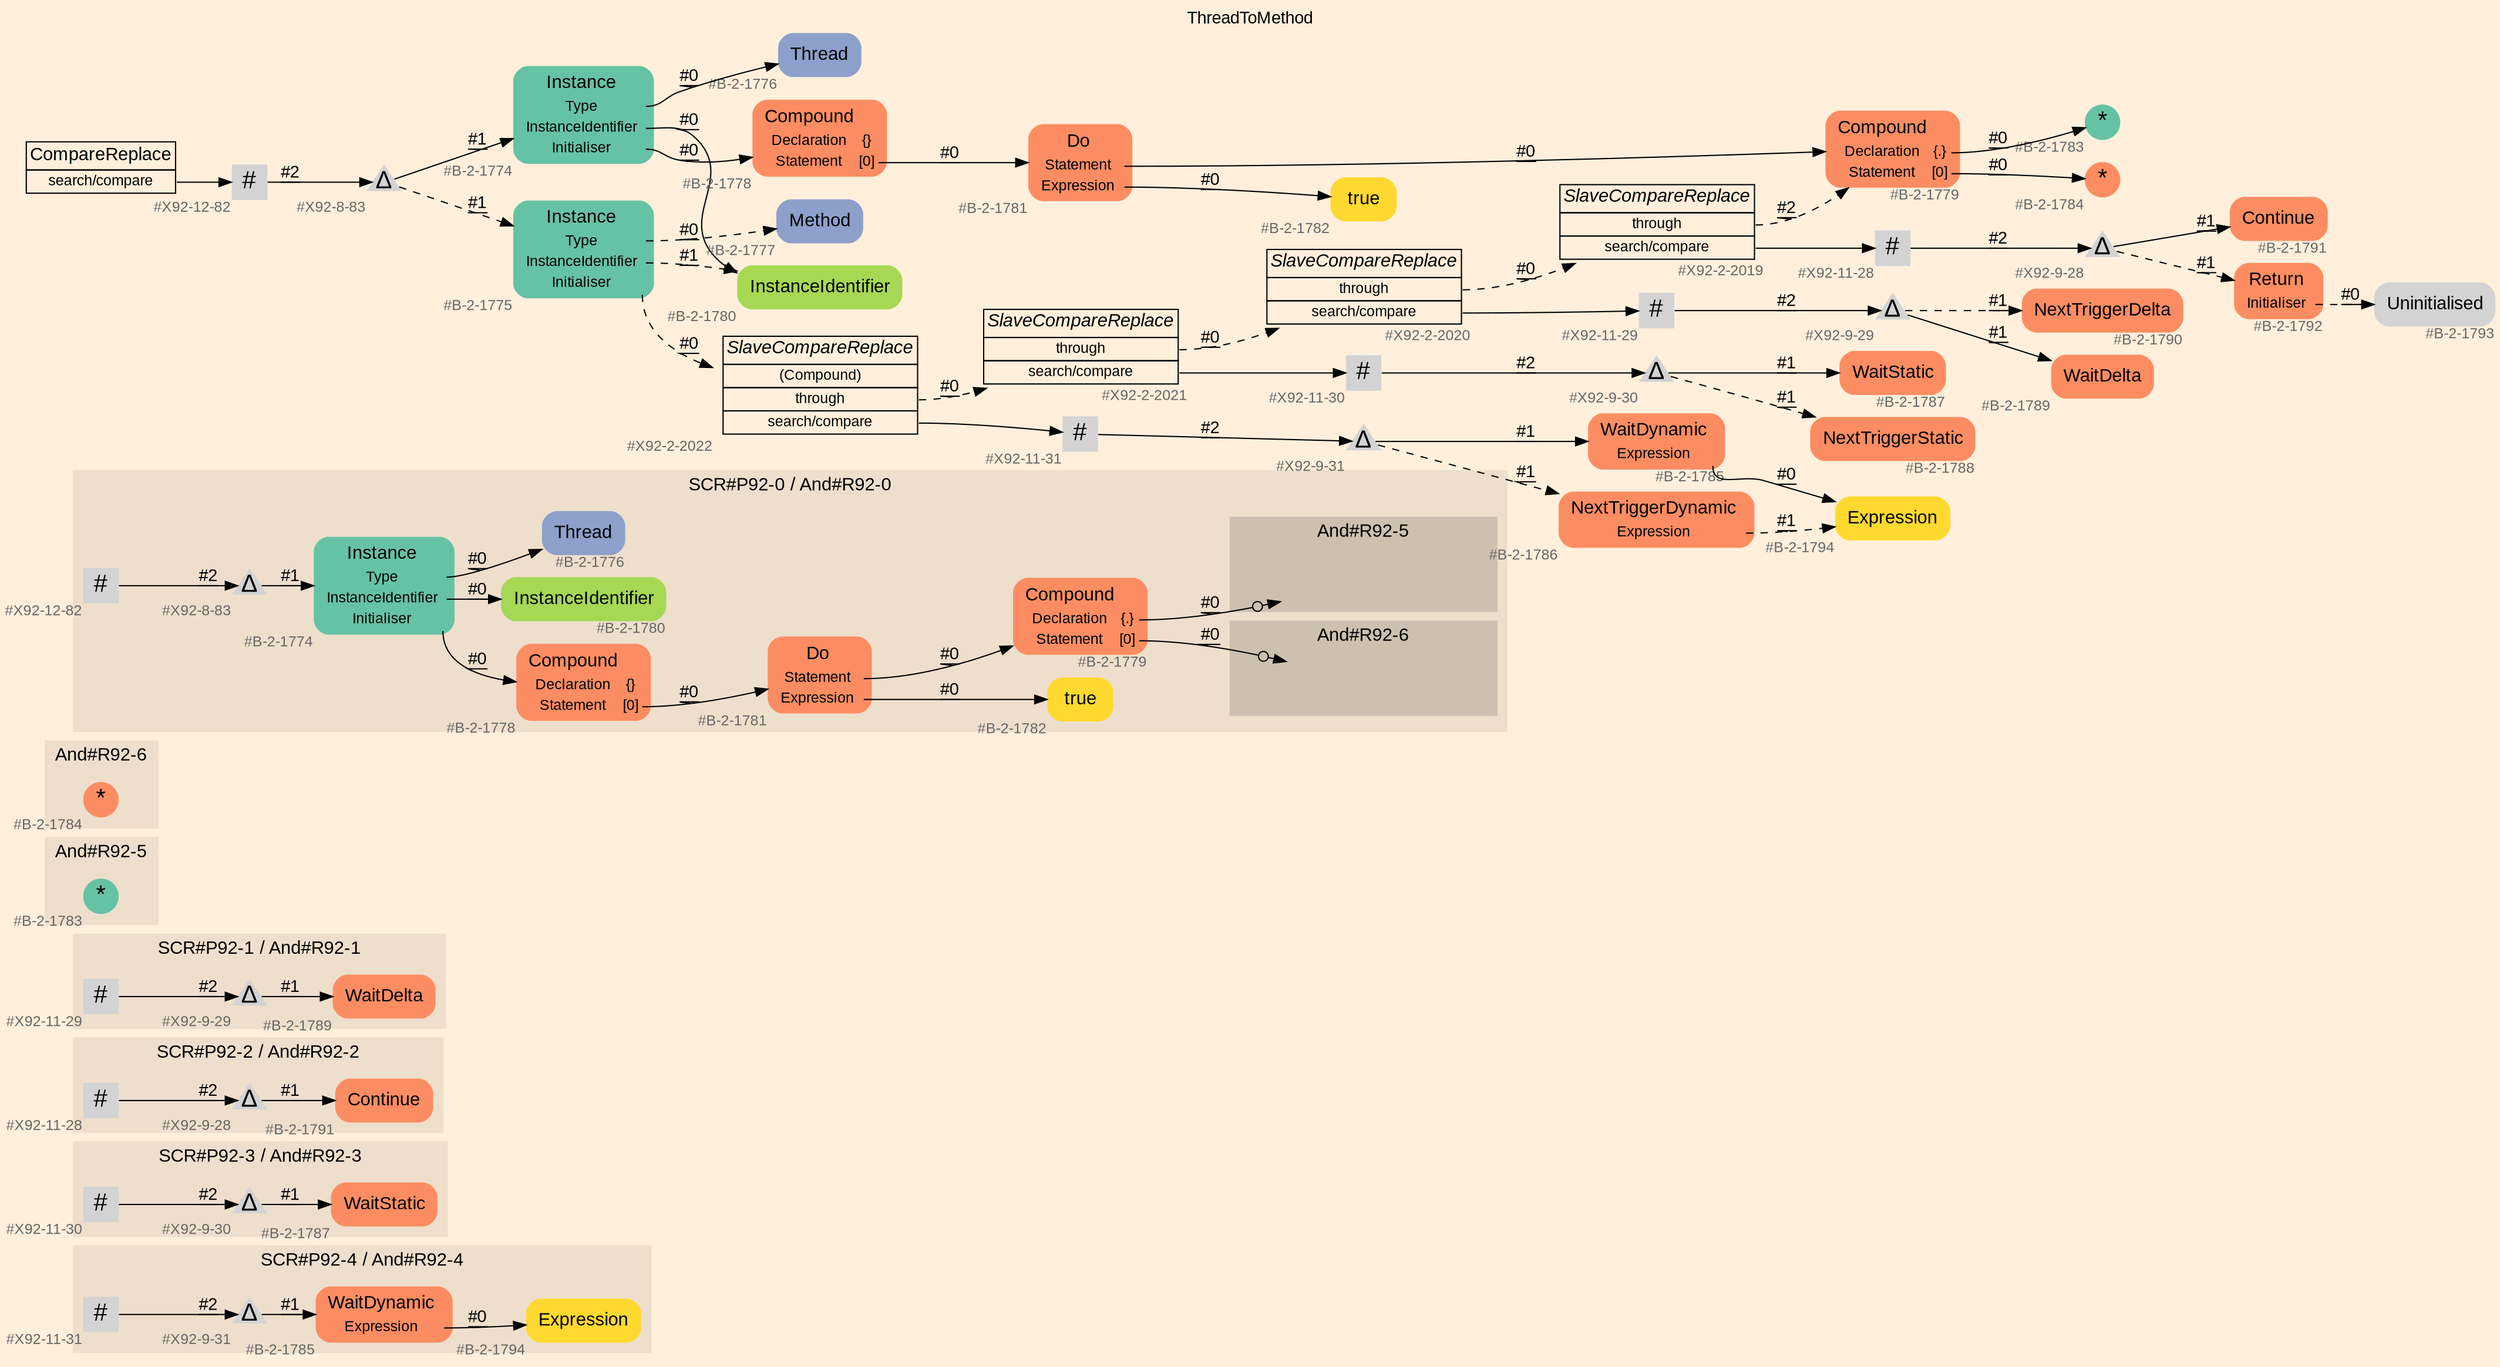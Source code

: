 digraph "ThreadToMethod" {
label = "ThreadToMethod"
labelloc = t
graph [
    rankdir = "LR"
    ranksep = 0.3
    bgcolor = antiquewhite1
    color = black
    fontcolor = black
    fontname = "Arial"
];
node [
    fontname = "Arial"
];
edge [
    fontname = "Arial"
];

// -------------------- figure And#R92-4 --------------------
// -------- region And#R92-4 ----------
subgraph "clusterAnd#R92-4" {
    label = "SCR#P92-4 / And#R92-4"
    style = "filled"
    color = antiquewhite2
    fontsize = "15"
    // -------- block And#R92-4/#X92-9-31 ----------
    "And#R92-4/#X92-9-31" [
        xlabel = "#X92-9-31"
        fontsize = "12"
        fontcolor = grey40
        shape = "triangle"
        label = <<FONT COLOR="black" POINT-SIZE="20">Δ</FONT>>
        style = "filled"
        penwidth = 0.0
        fixedsize = true
        width = 0.4
        height = 0.4
    ];
    
    // -------- block And#R92-4/#B-2-1785 ----------
    "And#R92-4/#B-2-1785" [
        fillcolor = "/set28/2"
        xlabel = "#B-2-1785"
        fontsize = "12"
        fontcolor = grey40
        shape = "plaintext"
        label = <<TABLE BORDER="0" CELLBORDER="0" CELLSPACING="0">
         <TR><TD><FONT COLOR="black" POINT-SIZE="15">WaitDynamic</FONT></TD></TR>
         <TR><TD><FONT COLOR="black" POINT-SIZE="12">Expression</FONT></TD><TD PORT="port0"></TD></TR>
        </TABLE>>
        style = "rounded,filled"
    ];
    
    // -------- block And#R92-4/#X92-11-31 ----------
    "And#R92-4/#X92-11-31" [
        xlabel = "#X92-11-31"
        fontsize = "12"
        fontcolor = grey40
        shape = "square"
        label = <<FONT COLOR="black" POINT-SIZE="20">#</FONT>>
        style = "filled"
        penwidth = 0.0
        fixedsize = true
        width = 0.4
        height = 0.4
    ];
    
    // -------- block And#R92-4/#B-2-1794 ----------
    "And#R92-4/#B-2-1794" [
        fillcolor = "/set28/6"
        xlabel = "#B-2-1794"
        fontsize = "12"
        fontcolor = grey40
        shape = "plaintext"
        label = <<TABLE BORDER="0" CELLBORDER="0" CELLSPACING="0">
         <TR><TD><FONT COLOR="black" POINT-SIZE="15">Expression</FONT></TD></TR>
        </TABLE>>
        style = "rounded,filled"
    ];
    
}

"And#R92-4/#X92-9-31" -> "And#R92-4/#B-2-1785" [
    label = "#1"
    decorate = true
    color = black
    fontcolor = black
];

"And#R92-4/#B-2-1785":port0 -> "And#R92-4/#B-2-1794" [
    label = "#0"
    decorate = true
    color = black
    fontcolor = black
];

"And#R92-4/#X92-11-31" -> "And#R92-4/#X92-9-31" [
    label = "#2"
    decorate = true
    color = black
    fontcolor = black
];


// -------------------- figure And#R92-3 --------------------
// -------- region And#R92-3 ----------
subgraph "clusterAnd#R92-3" {
    label = "SCR#P92-3 / And#R92-3"
    style = "filled"
    color = antiquewhite2
    fontsize = "15"
    // -------- block And#R92-3/#X92-11-30 ----------
    "And#R92-3/#X92-11-30" [
        xlabel = "#X92-11-30"
        fontsize = "12"
        fontcolor = grey40
        shape = "square"
        label = <<FONT COLOR="black" POINT-SIZE="20">#</FONT>>
        style = "filled"
        penwidth = 0.0
        fixedsize = true
        width = 0.4
        height = 0.4
    ];
    
    // -------- block And#R92-3/#X92-9-30 ----------
    "And#R92-3/#X92-9-30" [
        xlabel = "#X92-9-30"
        fontsize = "12"
        fontcolor = grey40
        shape = "triangle"
        label = <<FONT COLOR="black" POINT-SIZE="20">Δ</FONT>>
        style = "filled"
        penwidth = 0.0
        fixedsize = true
        width = 0.4
        height = 0.4
    ];
    
    // -------- block And#R92-3/#B-2-1787 ----------
    "And#R92-3/#B-2-1787" [
        fillcolor = "/set28/2"
        xlabel = "#B-2-1787"
        fontsize = "12"
        fontcolor = grey40
        shape = "plaintext"
        label = <<TABLE BORDER="0" CELLBORDER="0" CELLSPACING="0">
         <TR><TD><FONT COLOR="black" POINT-SIZE="15">WaitStatic</FONT></TD></TR>
        </TABLE>>
        style = "rounded,filled"
    ];
    
}

"And#R92-3/#X92-11-30" -> "And#R92-3/#X92-9-30" [
    label = "#2"
    decorate = true
    color = black
    fontcolor = black
];

"And#R92-3/#X92-9-30" -> "And#R92-3/#B-2-1787" [
    label = "#1"
    decorate = true
    color = black
    fontcolor = black
];


// -------------------- figure And#R92-2 --------------------
// -------- region And#R92-2 ----------
subgraph "clusterAnd#R92-2" {
    label = "SCR#P92-2 / And#R92-2"
    style = "filled"
    color = antiquewhite2
    fontsize = "15"
    // -------- block And#R92-2/#X92-11-28 ----------
    "And#R92-2/#X92-11-28" [
        xlabel = "#X92-11-28"
        fontsize = "12"
        fontcolor = grey40
        shape = "square"
        label = <<FONT COLOR="black" POINT-SIZE="20">#</FONT>>
        style = "filled"
        penwidth = 0.0
        fixedsize = true
        width = 0.4
        height = 0.4
    ];
    
    // -------- block And#R92-2/#X92-9-28 ----------
    "And#R92-2/#X92-9-28" [
        xlabel = "#X92-9-28"
        fontsize = "12"
        fontcolor = grey40
        shape = "triangle"
        label = <<FONT COLOR="black" POINT-SIZE="20">Δ</FONT>>
        style = "filled"
        penwidth = 0.0
        fixedsize = true
        width = 0.4
        height = 0.4
    ];
    
    // -------- block And#R92-2/#B-2-1791 ----------
    "And#R92-2/#B-2-1791" [
        fillcolor = "/set28/2"
        xlabel = "#B-2-1791"
        fontsize = "12"
        fontcolor = grey40
        shape = "plaintext"
        label = <<TABLE BORDER="0" CELLBORDER="0" CELLSPACING="0">
         <TR><TD><FONT COLOR="black" POINT-SIZE="15">Continue</FONT></TD></TR>
        </TABLE>>
        style = "rounded,filled"
    ];
    
}

"And#R92-2/#X92-11-28" -> "And#R92-2/#X92-9-28" [
    label = "#2"
    decorate = true
    color = black
    fontcolor = black
];

"And#R92-2/#X92-9-28" -> "And#R92-2/#B-2-1791" [
    label = "#1"
    decorate = true
    color = black
    fontcolor = black
];


// -------------------- figure And#R92-1 --------------------
// -------- region And#R92-1 ----------
subgraph "clusterAnd#R92-1" {
    label = "SCR#P92-1 / And#R92-1"
    style = "filled"
    color = antiquewhite2
    fontsize = "15"
    // -------- block And#R92-1/#X92-11-29 ----------
    "And#R92-1/#X92-11-29" [
        xlabel = "#X92-11-29"
        fontsize = "12"
        fontcolor = grey40
        shape = "square"
        label = <<FONT COLOR="black" POINT-SIZE="20">#</FONT>>
        style = "filled"
        penwidth = 0.0
        fixedsize = true
        width = 0.4
        height = 0.4
    ];
    
    // -------- block And#R92-1/#B-2-1789 ----------
    "And#R92-1/#B-2-1789" [
        fillcolor = "/set28/2"
        xlabel = "#B-2-1789"
        fontsize = "12"
        fontcolor = grey40
        shape = "plaintext"
        label = <<TABLE BORDER="0" CELLBORDER="0" CELLSPACING="0">
         <TR><TD><FONT COLOR="black" POINT-SIZE="15">WaitDelta</FONT></TD></TR>
        </TABLE>>
        style = "rounded,filled"
    ];
    
    // -------- block And#R92-1/#X92-9-29 ----------
    "And#R92-1/#X92-9-29" [
        xlabel = "#X92-9-29"
        fontsize = "12"
        fontcolor = grey40
        shape = "triangle"
        label = <<FONT COLOR="black" POINT-SIZE="20">Δ</FONT>>
        style = "filled"
        penwidth = 0.0
        fixedsize = true
        width = 0.4
        height = 0.4
    ];
    
}

"And#R92-1/#X92-11-29" -> "And#R92-1/#X92-9-29" [
    label = "#2"
    decorate = true
    color = black
    fontcolor = black
];

"And#R92-1/#X92-9-29" -> "And#R92-1/#B-2-1789" [
    label = "#1"
    decorate = true
    color = black
    fontcolor = black
];


// -------------------- figure And#R92-5 --------------------
// -------- region And#R92-5 ----------
subgraph "clusterAnd#R92-5" {
    label = "And#R92-5"
    style = "filled"
    color = antiquewhite2
    fontsize = "15"
    // -------- block And#R92-5/#B-2-1783 ----------
    "And#R92-5/#B-2-1783" [
        fillcolor = "/set28/1"
        xlabel = "#B-2-1783"
        fontsize = "12"
        fontcolor = grey40
        shape = "circle"
        label = <<FONT COLOR="black" POINT-SIZE="20">*</FONT>>
        style = "filled"
        penwidth = 0.0
        fixedsize = true
        width = 0.4
        height = 0.4
    ];
    
}


// -------------------- figure And#R92-6 --------------------
// -------- region And#R92-6 ----------
subgraph "clusterAnd#R92-6" {
    label = "And#R92-6"
    style = "filled"
    color = antiquewhite2
    fontsize = "15"
    // -------- block And#R92-6/#B-2-1784 ----------
    "And#R92-6/#B-2-1784" [
        fillcolor = "/set28/2"
        xlabel = "#B-2-1784"
        fontsize = "12"
        fontcolor = grey40
        shape = "circle"
        label = <<FONT COLOR="black" POINT-SIZE="20">*</FONT>>
        style = "filled"
        penwidth = 0.0
        fixedsize = true
        width = 0.4
        height = 0.4
    ];
    
}


// -------------------- figure And#R92-0 --------------------
// -------- region And#R92-0 ----------
subgraph "clusterAnd#R92-0" {
    label = "SCR#P92-0 / And#R92-0"
    style = "filled"
    color = antiquewhite2
    fontsize = "15"
    // -------- block And#R92-0/#B-2-1782 ----------
    "And#R92-0/#B-2-1782" [
        fillcolor = "/set28/6"
        xlabel = "#B-2-1782"
        fontsize = "12"
        fontcolor = grey40
        shape = "plaintext"
        label = <<TABLE BORDER="0" CELLBORDER="0" CELLSPACING="0">
         <TR><TD><FONT COLOR="black" POINT-SIZE="15">true</FONT></TD></TR>
        </TABLE>>
        style = "rounded,filled"
    ];
    
    // -------- block And#R92-0/#X92-8-83 ----------
    "And#R92-0/#X92-8-83" [
        xlabel = "#X92-8-83"
        fontsize = "12"
        fontcolor = grey40
        shape = "triangle"
        label = <<FONT COLOR="black" POINT-SIZE="20">Δ</FONT>>
        style = "filled"
        penwidth = 0.0
        fixedsize = true
        width = 0.4
        height = 0.4
    ];
    
    // -------- block And#R92-0/#X92-12-82 ----------
    "And#R92-0/#X92-12-82" [
        xlabel = "#X92-12-82"
        fontsize = "12"
        fontcolor = grey40
        shape = "square"
        label = <<FONT COLOR="black" POINT-SIZE="20">#</FONT>>
        style = "filled"
        penwidth = 0.0
        fixedsize = true
        width = 0.4
        height = 0.4
    ];
    
    // -------- block And#R92-0/#B-2-1779 ----------
    "And#R92-0/#B-2-1779" [
        fillcolor = "/set28/2"
        xlabel = "#B-2-1779"
        fontsize = "12"
        fontcolor = grey40
        shape = "plaintext"
        label = <<TABLE BORDER="0" CELLBORDER="0" CELLSPACING="0">
         <TR><TD><FONT COLOR="black" POINT-SIZE="15">Compound</FONT></TD></TR>
         <TR><TD><FONT COLOR="black" POINT-SIZE="12">Declaration</FONT></TD><TD PORT="port0"><FONT COLOR="black" POINT-SIZE="12">{.}</FONT></TD></TR>
         <TR><TD><FONT COLOR="black" POINT-SIZE="12">Statement</FONT></TD><TD PORT="port1"><FONT COLOR="black" POINT-SIZE="12">[0]</FONT></TD></TR>
        </TABLE>>
        style = "rounded,filled"
    ];
    
    // -------- block And#R92-0/#B-2-1781 ----------
    "And#R92-0/#B-2-1781" [
        fillcolor = "/set28/2"
        xlabel = "#B-2-1781"
        fontsize = "12"
        fontcolor = grey40
        shape = "plaintext"
        label = <<TABLE BORDER="0" CELLBORDER="0" CELLSPACING="0">
         <TR><TD><FONT COLOR="black" POINT-SIZE="15">Do</FONT></TD></TR>
         <TR><TD><FONT COLOR="black" POINT-SIZE="12">Statement</FONT></TD><TD PORT="port0"></TD></TR>
         <TR><TD><FONT COLOR="black" POINT-SIZE="12">Expression</FONT></TD><TD PORT="port1"></TD></TR>
        </TABLE>>
        style = "rounded,filled"
    ];
    
    // -------- block And#R92-0/#B-2-1776 ----------
    "And#R92-0/#B-2-1776" [
        fillcolor = "/set28/3"
        xlabel = "#B-2-1776"
        fontsize = "12"
        fontcolor = grey40
        shape = "plaintext"
        label = <<TABLE BORDER="0" CELLBORDER="0" CELLSPACING="0">
         <TR><TD><FONT COLOR="black" POINT-SIZE="15">Thread</FONT></TD></TR>
        </TABLE>>
        style = "rounded,filled"
    ];
    
    // -------- block And#R92-0/#B-2-1778 ----------
    "And#R92-0/#B-2-1778" [
        fillcolor = "/set28/2"
        xlabel = "#B-2-1778"
        fontsize = "12"
        fontcolor = grey40
        shape = "plaintext"
        label = <<TABLE BORDER="0" CELLBORDER="0" CELLSPACING="0">
         <TR><TD><FONT COLOR="black" POINT-SIZE="15">Compound</FONT></TD></TR>
         <TR><TD><FONT COLOR="black" POINT-SIZE="12">Declaration</FONT></TD><TD PORT="port0"><FONT COLOR="black" POINT-SIZE="12">{}</FONT></TD></TR>
         <TR><TD><FONT COLOR="black" POINT-SIZE="12">Statement</FONT></TD><TD PORT="port1"><FONT COLOR="black" POINT-SIZE="12">[0]</FONT></TD></TR>
        </TABLE>>
        style = "rounded,filled"
    ];
    
    // -------- block And#R92-0/#B-2-1780 ----------
    "And#R92-0/#B-2-1780" [
        fillcolor = "/set28/5"
        xlabel = "#B-2-1780"
        fontsize = "12"
        fontcolor = grey40
        shape = "plaintext"
        label = <<TABLE BORDER="0" CELLBORDER="0" CELLSPACING="0">
         <TR><TD><FONT COLOR="black" POINT-SIZE="15">InstanceIdentifier</FONT></TD></TR>
        </TABLE>>
        style = "rounded,filled"
    ];
    
    // -------- block And#R92-0/#B-2-1774 ----------
    "And#R92-0/#B-2-1774" [
        fillcolor = "/set28/1"
        xlabel = "#B-2-1774"
        fontsize = "12"
        fontcolor = grey40
        shape = "plaintext"
        label = <<TABLE BORDER="0" CELLBORDER="0" CELLSPACING="0">
         <TR><TD><FONT COLOR="black" POINT-SIZE="15">Instance</FONT></TD></TR>
         <TR><TD><FONT COLOR="black" POINT-SIZE="12">Type</FONT></TD><TD PORT="port0"></TD></TR>
         <TR><TD><FONT COLOR="black" POINT-SIZE="12">InstanceIdentifier</FONT></TD><TD PORT="port1"></TD></TR>
         <TR><TD><FONT COLOR="black" POINT-SIZE="12">Initialiser</FONT></TD><TD PORT="port2"></TD></TR>
        </TABLE>>
        style = "rounded,filled"
    ];
    
    // -------- region And#R92-0/And#R92-5 ----------
    subgraph "clusterAnd#R92-0/And#R92-5" {
        label = "And#R92-5"
        style = "filled"
        color = antiquewhite3
        fontsize = "15"
        // -------- block And#R92-0/And#R92-5/#B-2-1783 ----------
        "And#R92-0/And#R92-5/#B-2-1783" [
            fillcolor = "/set28/1"
            xlabel = "#B-2-1783"
            fontsize = "12"
            fontcolor = grey40
            shape = "none"
            style = "invisible"
        ];
        
    }
    
    // -------- region And#R92-0/And#R92-6 ----------
    subgraph "clusterAnd#R92-0/And#R92-6" {
        label = "And#R92-6"
        style = "filled"
        color = antiquewhite3
        fontsize = "15"
        // -------- block And#R92-0/And#R92-6/#B-2-1784 ----------
        "And#R92-0/And#R92-6/#B-2-1784" [
            fillcolor = "/set28/2"
            xlabel = "#B-2-1784"
            fontsize = "12"
            fontcolor = grey40
            shape = "none"
            style = "invisible"
        ];
        
    }
    
}

"And#R92-0/#X92-8-83" -> "And#R92-0/#B-2-1774" [
    label = "#1"
    decorate = true
    color = black
    fontcolor = black
];

"And#R92-0/#X92-12-82" -> "And#R92-0/#X92-8-83" [
    label = "#2"
    decorate = true
    color = black
    fontcolor = black
];

"And#R92-0/#B-2-1779":port0 -> "And#R92-0/And#R92-5/#B-2-1783" [
    arrowhead="normalnoneodot"
    label = "#0"
    decorate = true
    color = black
    fontcolor = black
];

"And#R92-0/#B-2-1779":port1 -> "And#R92-0/And#R92-6/#B-2-1784" [
    arrowhead="normalnoneodot"
    label = "#0"
    decorate = true
    color = black
    fontcolor = black
];

"And#R92-0/#B-2-1781":port0 -> "And#R92-0/#B-2-1779" [
    label = "#0"
    decorate = true
    color = black
    fontcolor = black
];

"And#R92-0/#B-2-1781":port1 -> "And#R92-0/#B-2-1782" [
    label = "#0"
    decorate = true
    color = black
    fontcolor = black
];

"And#R92-0/#B-2-1778":port1 -> "And#R92-0/#B-2-1781" [
    label = "#0"
    decorate = true
    color = black
    fontcolor = black
];

"And#R92-0/#B-2-1774":port0 -> "And#R92-0/#B-2-1776" [
    label = "#0"
    decorate = true
    color = black
    fontcolor = black
];

"And#R92-0/#B-2-1774":port1 -> "And#R92-0/#B-2-1780" [
    label = "#0"
    decorate = true
    color = black
    fontcolor = black
];

"And#R92-0/#B-2-1774":port2 -> "And#R92-0/#B-2-1778" [
    label = "#0"
    decorate = true
    color = black
    fontcolor = black
];


// -------------------- transformation figure --------------------
// -------- block CR#X92-10-92 ----------
"CR#X92-10-92" [
    fillcolor = antiquewhite1
    fontsize = "12"
    fontcolor = grey40
    shape = "plaintext"
    label = <<TABLE BORDER="0" CELLBORDER="1" CELLSPACING="0">
     <TR><TD><FONT COLOR="black" POINT-SIZE="15">CompareReplace</FONT></TD></TR>
     <TR><TD PORT="port0"><FONT COLOR="black" POINT-SIZE="12">search/compare</FONT></TD></TR>
    </TABLE>>
    style = "filled"
    color = black
];

// -------- block #X92-12-82 ----------
"#X92-12-82" [
    xlabel = "#X92-12-82"
    fontsize = "12"
    fontcolor = grey40
    shape = "square"
    label = <<FONT COLOR="black" POINT-SIZE="20">#</FONT>>
    style = "filled"
    penwidth = 0.0
    fixedsize = true
    width = 0.4
    height = 0.4
];

// -------- block #X92-8-83 ----------
"#X92-8-83" [
    xlabel = "#X92-8-83"
    fontsize = "12"
    fontcolor = grey40
    shape = "triangle"
    label = <<FONT COLOR="black" POINT-SIZE="20">Δ</FONT>>
    style = "filled"
    penwidth = 0.0
    fixedsize = true
    width = 0.4
    height = 0.4
];

// -------- block #B-2-1774 ----------
"#B-2-1774" [
    fillcolor = "/set28/1"
    xlabel = "#B-2-1774"
    fontsize = "12"
    fontcolor = grey40
    shape = "plaintext"
    label = <<TABLE BORDER="0" CELLBORDER="0" CELLSPACING="0">
     <TR><TD><FONT COLOR="black" POINT-SIZE="15">Instance</FONT></TD></TR>
     <TR><TD><FONT COLOR="black" POINT-SIZE="12">Type</FONT></TD><TD PORT="port0"></TD></TR>
     <TR><TD><FONT COLOR="black" POINT-SIZE="12">InstanceIdentifier</FONT></TD><TD PORT="port1"></TD></TR>
     <TR><TD><FONT COLOR="black" POINT-SIZE="12">Initialiser</FONT></TD><TD PORT="port2"></TD></TR>
    </TABLE>>
    style = "rounded,filled"
];

// -------- block #B-2-1776 ----------
"#B-2-1776" [
    fillcolor = "/set28/3"
    xlabel = "#B-2-1776"
    fontsize = "12"
    fontcolor = grey40
    shape = "plaintext"
    label = <<TABLE BORDER="0" CELLBORDER="0" CELLSPACING="0">
     <TR><TD><FONT COLOR="black" POINT-SIZE="15">Thread</FONT></TD></TR>
    </TABLE>>
    style = "rounded,filled"
];

// -------- block #B-2-1780 ----------
"#B-2-1780" [
    fillcolor = "/set28/5"
    xlabel = "#B-2-1780"
    fontsize = "12"
    fontcolor = grey40
    shape = "plaintext"
    label = <<TABLE BORDER="0" CELLBORDER="0" CELLSPACING="0">
     <TR><TD><FONT COLOR="black" POINT-SIZE="15">InstanceIdentifier</FONT></TD></TR>
    </TABLE>>
    style = "rounded,filled"
];

// -------- block #B-2-1778 ----------
"#B-2-1778" [
    fillcolor = "/set28/2"
    xlabel = "#B-2-1778"
    fontsize = "12"
    fontcolor = grey40
    shape = "plaintext"
    label = <<TABLE BORDER="0" CELLBORDER="0" CELLSPACING="0">
     <TR><TD><FONT COLOR="black" POINT-SIZE="15">Compound</FONT></TD></TR>
     <TR><TD><FONT COLOR="black" POINT-SIZE="12">Declaration</FONT></TD><TD PORT="port0"><FONT COLOR="black" POINT-SIZE="12">{}</FONT></TD></TR>
     <TR><TD><FONT COLOR="black" POINT-SIZE="12">Statement</FONT></TD><TD PORT="port1"><FONT COLOR="black" POINT-SIZE="12">[0]</FONT></TD></TR>
    </TABLE>>
    style = "rounded,filled"
];

// -------- block #B-2-1781 ----------
"#B-2-1781" [
    fillcolor = "/set28/2"
    xlabel = "#B-2-1781"
    fontsize = "12"
    fontcolor = grey40
    shape = "plaintext"
    label = <<TABLE BORDER="0" CELLBORDER="0" CELLSPACING="0">
     <TR><TD><FONT COLOR="black" POINT-SIZE="15">Do</FONT></TD></TR>
     <TR><TD><FONT COLOR="black" POINT-SIZE="12">Statement</FONT></TD><TD PORT="port0"></TD></TR>
     <TR><TD><FONT COLOR="black" POINT-SIZE="12">Expression</FONT></TD><TD PORT="port1"></TD></TR>
    </TABLE>>
    style = "rounded,filled"
];

// -------- block #B-2-1779 ----------
"#B-2-1779" [
    fillcolor = "/set28/2"
    xlabel = "#B-2-1779"
    fontsize = "12"
    fontcolor = grey40
    shape = "plaintext"
    label = <<TABLE BORDER="0" CELLBORDER="0" CELLSPACING="0">
     <TR><TD><FONT COLOR="black" POINT-SIZE="15">Compound</FONT></TD></TR>
     <TR><TD><FONT COLOR="black" POINT-SIZE="12">Declaration</FONT></TD><TD PORT="port0"><FONT COLOR="black" POINT-SIZE="12">{.}</FONT></TD></TR>
     <TR><TD><FONT COLOR="black" POINT-SIZE="12">Statement</FONT></TD><TD PORT="port1"><FONT COLOR="black" POINT-SIZE="12">[0]</FONT></TD></TR>
    </TABLE>>
    style = "rounded,filled"
];

// -------- block #B-2-1783 ----------
"#B-2-1783" [
    fillcolor = "/set28/1"
    xlabel = "#B-2-1783"
    fontsize = "12"
    fontcolor = grey40
    shape = "circle"
    label = <<FONT COLOR="black" POINT-SIZE="20">*</FONT>>
    style = "filled"
    penwidth = 0.0
    fixedsize = true
    width = 0.4
    height = 0.4
];

// -------- block #B-2-1784 ----------
"#B-2-1784" [
    fillcolor = "/set28/2"
    xlabel = "#B-2-1784"
    fontsize = "12"
    fontcolor = grey40
    shape = "circle"
    label = <<FONT COLOR="black" POINT-SIZE="20">*</FONT>>
    style = "filled"
    penwidth = 0.0
    fixedsize = true
    width = 0.4
    height = 0.4
];

// -------- block #B-2-1782 ----------
"#B-2-1782" [
    fillcolor = "/set28/6"
    xlabel = "#B-2-1782"
    fontsize = "12"
    fontcolor = grey40
    shape = "plaintext"
    label = <<TABLE BORDER="0" CELLBORDER="0" CELLSPACING="0">
     <TR><TD><FONT COLOR="black" POINT-SIZE="15">true</FONT></TD></TR>
    </TABLE>>
    style = "rounded,filled"
];

// -------- block #B-2-1775 ----------
"#B-2-1775" [
    fillcolor = "/set28/1"
    xlabel = "#B-2-1775"
    fontsize = "12"
    fontcolor = grey40
    shape = "plaintext"
    label = <<TABLE BORDER="0" CELLBORDER="0" CELLSPACING="0">
     <TR><TD><FONT COLOR="black" POINT-SIZE="15">Instance</FONT></TD></TR>
     <TR><TD><FONT COLOR="black" POINT-SIZE="12">Type</FONT></TD><TD PORT="port0"></TD></TR>
     <TR><TD><FONT COLOR="black" POINT-SIZE="12">InstanceIdentifier</FONT></TD><TD PORT="port1"></TD></TR>
     <TR><TD><FONT COLOR="black" POINT-SIZE="12">Initialiser</FONT></TD><TD PORT="port2"></TD></TR>
    </TABLE>>
    style = "rounded,filled"
];

// -------- block #B-2-1777 ----------
"#B-2-1777" [
    fillcolor = "/set28/3"
    xlabel = "#B-2-1777"
    fontsize = "12"
    fontcolor = grey40
    shape = "plaintext"
    label = <<TABLE BORDER="0" CELLBORDER="0" CELLSPACING="0">
     <TR><TD><FONT COLOR="black" POINT-SIZE="15">Method</FONT></TD></TR>
    </TABLE>>
    style = "rounded,filled"
];

// -------- block #X92-2-2022 ----------
"#X92-2-2022" [
    fillcolor = antiquewhite1
    xlabel = "#X92-2-2022"
    fontsize = "12"
    fontcolor = grey40
    shape = "plaintext"
    label = <<TABLE BORDER="0" CELLBORDER="1" CELLSPACING="0">
     <TR><TD><FONT COLOR="black" POINT-SIZE="15"><I>SlaveCompareReplace</I></FONT></TD></TR>
     <TR><TD PORT="port0"><FONT COLOR="black" POINT-SIZE="12">(Compound)</FONT></TD></TR>
     <TR><TD PORT="port1"><FONT COLOR="black" POINT-SIZE="12">through</FONT></TD></TR>
     <TR><TD PORT="port2"><FONT COLOR="black" POINT-SIZE="12">search/compare</FONT></TD></TR>
    </TABLE>>
    style = "filled"
    color = black
];

// -------- block #X92-2-2021 ----------
"#X92-2-2021" [
    fillcolor = antiquewhite1
    xlabel = "#X92-2-2021"
    fontsize = "12"
    fontcolor = grey40
    shape = "plaintext"
    label = <<TABLE BORDER="0" CELLBORDER="1" CELLSPACING="0">
     <TR><TD><FONT COLOR="black" POINT-SIZE="15"><I>SlaveCompareReplace</I></FONT></TD></TR>
     <TR><TD PORT="port0"><FONT COLOR="black" POINT-SIZE="12">through</FONT></TD></TR>
     <TR><TD PORT="port1"><FONT COLOR="black" POINT-SIZE="12">search/compare</FONT></TD></TR>
    </TABLE>>
    style = "filled"
    color = black
];

// -------- block #X92-2-2020 ----------
"#X92-2-2020" [
    fillcolor = antiquewhite1
    xlabel = "#X92-2-2020"
    fontsize = "12"
    fontcolor = grey40
    shape = "plaintext"
    label = <<TABLE BORDER="0" CELLBORDER="1" CELLSPACING="0">
     <TR><TD><FONT COLOR="black" POINT-SIZE="15"><I>SlaveCompareReplace</I></FONT></TD></TR>
     <TR><TD PORT="port0"><FONT COLOR="black" POINT-SIZE="12">through</FONT></TD></TR>
     <TR><TD PORT="port1"><FONT COLOR="black" POINT-SIZE="12">search/compare</FONT></TD></TR>
    </TABLE>>
    style = "filled"
    color = black
];

// -------- block #X92-2-2019 ----------
"#X92-2-2019" [
    fillcolor = antiquewhite1
    xlabel = "#X92-2-2019"
    fontsize = "12"
    fontcolor = grey40
    shape = "plaintext"
    label = <<TABLE BORDER="0" CELLBORDER="1" CELLSPACING="0">
     <TR><TD><FONT COLOR="black" POINT-SIZE="15"><I>SlaveCompareReplace</I></FONT></TD></TR>
     <TR><TD PORT="port0"><FONT COLOR="black" POINT-SIZE="12">through</FONT></TD></TR>
     <TR><TD PORT="port1"><FONT COLOR="black" POINT-SIZE="12">search/compare</FONT></TD></TR>
    </TABLE>>
    style = "filled"
    color = black
];

// -------- block #X92-11-28 ----------
"#X92-11-28" [
    xlabel = "#X92-11-28"
    fontsize = "12"
    fontcolor = grey40
    shape = "square"
    label = <<FONT COLOR="black" POINT-SIZE="20">#</FONT>>
    style = "filled"
    penwidth = 0.0
    fixedsize = true
    width = 0.4
    height = 0.4
];

// -------- block #X92-9-28 ----------
"#X92-9-28" [
    xlabel = "#X92-9-28"
    fontsize = "12"
    fontcolor = grey40
    shape = "triangle"
    label = <<FONT COLOR="black" POINT-SIZE="20">Δ</FONT>>
    style = "filled"
    penwidth = 0.0
    fixedsize = true
    width = 0.4
    height = 0.4
];

// -------- block #B-2-1791 ----------
"#B-2-1791" [
    fillcolor = "/set28/2"
    xlabel = "#B-2-1791"
    fontsize = "12"
    fontcolor = grey40
    shape = "plaintext"
    label = <<TABLE BORDER="0" CELLBORDER="0" CELLSPACING="0">
     <TR><TD><FONT COLOR="black" POINT-SIZE="15">Continue</FONT></TD></TR>
    </TABLE>>
    style = "rounded,filled"
];

// -------- block #B-2-1792 ----------
"#B-2-1792" [
    fillcolor = "/set28/2"
    xlabel = "#B-2-1792"
    fontsize = "12"
    fontcolor = grey40
    shape = "plaintext"
    label = <<TABLE BORDER="0" CELLBORDER="0" CELLSPACING="0">
     <TR><TD><FONT COLOR="black" POINT-SIZE="15">Return</FONT></TD></TR>
     <TR><TD><FONT COLOR="black" POINT-SIZE="12">Initialiser</FONT></TD><TD PORT="port0"></TD></TR>
    </TABLE>>
    style = "rounded,filled"
];

// -------- block #B-2-1793 ----------
"#B-2-1793" [
    xlabel = "#B-2-1793"
    fontsize = "12"
    fontcolor = grey40
    shape = "plaintext"
    label = <<TABLE BORDER="0" CELLBORDER="0" CELLSPACING="0">
     <TR><TD><FONT COLOR="black" POINT-SIZE="15">Uninitialised</FONT></TD></TR>
    </TABLE>>
    style = "rounded,filled"
];

// -------- block #X92-11-29 ----------
"#X92-11-29" [
    xlabel = "#X92-11-29"
    fontsize = "12"
    fontcolor = grey40
    shape = "square"
    label = <<FONT COLOR="black" POINT-SIZE="20">#</FONT>>
    style = "filled"
    penwidth = 0.0
    fixedsize = true
    width = 0.4
    height = 0.4
];

// -------- block #X92-9-29 ----------
"#X92-9-29" [
    xlabel = "#X92-9-29"
    fontsize = "12"
    fontcolor = grey40
    shape = "triangle"
    label = <<FONT COLOR="black" POINT-SIZE="20">Δ</FONT>>
    style = "filled"
    penwidth = 0.0
    fixedsize = true
    width = 0.4
    height = 0.4
];

// -------- block #B-2-1789 ----------
"#B-2-1789" [
    fillcolor = "/set28/2"
    xlabel = "#B-2-1789"
    fontsize = "12"
    fontcolor = grey40
    shape = "plaintext"
    label = <<TABLE BORDER="0" CELLBORDER="0" CELLSPACING="0">
     <TR><TD><FONT COLOR="black" POINT-SIZE="15">WaitDelta</FONT></TD></TR>
    </TABLE>>
    style = "rounded,filled"
];

// -------- block #B-2-1790 ----------
"#B-2-1790" [
    fillcolor = "/set28/2"
    xlabel = "#B-2-1790"
    fontsize = "12"
    fontcolor = grey40
    shape = "plaintext"
    label = <<TABLE BORDER="0" CELLBORDER="0" CELLSPACING="0">
     <TR><TD><FONT COLOR="black" POINT-SIZE="15">NextTriggerDelta</FONT></TD></TR>
    </TABLE>>
    style = "rounded,filled"
];

// -------- block #X92-11-30 ----------
"#X92-11-30" [
    xlabel = "#X92-11-30"
    fontsize = "12"
    fontcolor = grey40
    shape = "square"
    label = <<FONT COLOR="black" POINT-SIZE="20">#</FONT>>
    style = "filled"
    penwidth = 0.0
    fixedsize = true
    width = 0.4
    height = 0.4
];

// -------- block #X92-9-30 ----------
"#X92-9-30" [
    xlabel = "#X92-9-30"
    fontsize = "12"
    fontcolor = grey40
    shape = "triangle"
    label = <<FONT COLOR="black" POINT-SIZE="20">Δ</FONT>>
    style = "filled"
    penwidth = 0.0
    fixedsize = true
    width = 0.4
    height = 0.4
];

// -------- block #B-2-1787 ----------
"#B-2-1787" [
    fillcolor = "/set28/2"
    xlabel = "#B-2-1787"
    fontsize = "12"
    fontcolor = grey40
    shape = "plaintext"
    label = <<TABLE BORDER="0" CELLBORDER="0" CELLSPACING="0">
     <TR><TD><FONT COLOR="black" POINT-SIZE="15">WaitStatic</FONT></TD></TR>
    </TABLE>>
    style = "rounded,filled"
];

// -------- block #B-2-1788 ----------
"#B-2-1788" [
    fillcolor = "/set28/2"
    xlabel = "#B-2-1788"
    fontsize = "12"
    fontcolor = grey40
    shape = "plaintext"
    label = <<TABLE BORDER="0" CELLBORDER="0" CELLSPACING="0">
     <TR><TD><FONT COLOR="black" POINT-SIZE="15">NextTriggerStatic</FONT></TD></TR>
    </TABLE>>
    style = "rounded,filled"
];

// -------- block #X92-11-31 ----------
"#X92-11-31" [
    xlabel = "#X92-11-31"
    fontsize = "12"
    fontcolor = grey40
    shape = "square"
    label = <<FONT COLOR="black" POINT-SIZE="20">#</FONT>>
    style = "filled"
    penwidth = 0.0
    fixedsize = true
    width = 0.4
    height = 0.4
];

// -------- block #X92-9-31 ----------
"#X92-9-31" [
    xlabel = "#X92-9-31"
    fontsize = "12"
    fontcolor = grey40
    shape = "triangle"
    label = <<FONT COLOR="black" POINT-SIZE="20">Δ</FONT>>
    style = "filled"
    penwidth = 0.0
    fixedsize = true
    width = 0.4
    height = 0.4
];

// -------- block #B-2-1785 ----------
"#B-2-1785" [
    fillcolor = "/set28/2"
    xlabel = "#B-2-1785"
    fontsize = "12"
    fontcolor = grey40
    shape = "plaintext"
    label = <<TABLE BORDER="0" CELLBORDER="0" CELLSPACING="0">
     <TR><TD><FONT COLOR="black" POINT-SIZE="15">WaitDynamic</FONT></TD></TR>
     <TR><TD><FONT COLOR="black" POINT-SIZE="12">Expression</FONT></TD><TD PORT="port0"></TD></TR>
    </TABLE>>
    style = "rounded,filled"
];

// -------- block #B-2-1794 ----------
"#B-2-1794" [
    fillcolor = "/set28/6"
    xlabel = "#B-2-1794"
    fontsize = "12"
    fontcolor = grey40
    shape = "plaintext"
    label = <<TABLE BORDER="0" CELLBORDER="0" CELLSPACING="0">
     <TR><TD><FONT COLOR="black" POINT-SIZE="15">Expression</FONT></TD></TR>
    </TABLE>>
    style = "rounded,filled"
];

// -------- block #B-2-1786 ----------
"#B-2-1786" [
    fillcolor = "/set28/2"
    xlabel = "#B-2-1786"
    fontsize = "12"
    fontcolor = grey40
    shape = "plaintext"
    label = <<TABLE BORDER="0" CELLBORDER="0" CELLSPACING="0">
     <TR><TD><FONT COLOR="black" POINT-SIZE="15">NextTriggerDynamic</FONT></TD></TR>
     <TR><TD><FONT COLOR="black" POINT-SIZE="12">Expression</FONT></TD><TD PORT="port0"></TD></TR>
    </TABLE>>
    style = "rounded,filled"
];

"CR#X92-10-92":port0 -> "#X92-12-82" [
    label = ""
    decorate = true
    color = black
    fontcolor = black
];

"#X92-12-82" -> "#X92-8-83" [
    label = "#2"
    decorate = true
    color = black
    fontcolor = black
];

"#X92-8-83" -> "#B-2-1774" [
    label = "#1"
    decorate = true
    color = black
    fontcolor = black
];

"#X92-8-83" -> "#B-2-1775" [
    style="dashed"
    label = "#1"
    decorate = true
    color = black
    fontcolor = black
];

"#B-2-1774":port0 -> "#B-2-1776" [
    label = "#0"
    decorate = true
    color = black
    fontcolor = black
];

"#B-2-1774":port1 -> "#B-2-1780" [
    label = "#0"
    decorate = true
    color = black
    fontcolor = black
];

"#B-2-1774":port2 -> "#B-2-1778" [
    label = "#0"
    decorate = true
    color = black
    fontcolor = black
];

"#B-2-1778":port1 -> "#B-2-1781" [
    label = "#0"
    decorate = true
    color = black
    fontcolor = black
];

"#B-2-1781":port0 -> "#B-2-1779" [
    label = "#0"
    decorate = true
    color = black
    fontcolor = black
];

"#B-2-1781":port1 -> "#B-2-1782" [
    label = "#0"
    decorate = true
    color = black
    fontcolor = black
];

"#B-2-1779":port0 -> "#B-2-1783" [
    label = "#0"
    decorate = true
    color = black
    fontcolor = black
];

"#B-2-1779":port1 -> "#B-2-1784" [
    label = "#0"
    decorate = true
    color = black
    fontcolor = black
];

"#B-2-1775":port0 -> "#B-2-1777" [
    style="dashed"
    label = "#0"
    decorate = true
    color = black
    fontcolor = black
];

"#B-2-1775":port1 -> "#B-2-1780" [
    style="dashed"
    label = "#1"
    decorate = true
    color = black
    fontcolor = black
];

"#B-2-1775":port2 -> "#X92-2-2022" [
    style="dashed"
    label = "#0"
    decorate = true
    color = black
    fontcolor = black
];

"#X92-2-2022":port1 -> "#X92-2-2021" [
    style="dashed"
    label = "#0"
    decorate = true
    color = black
    fontcolor = black
];

"#X92-2-2022":port2 -> "#X92-11-31" [
    label = ""
    decorate = true
    color = black
    fontcolor = black
];

"#X92-2-2021":port0 -> "#X92-2-2020" [
    style="dashed"
    label = "#0"
    decorate = true
    color = black
    fontcolor = black
];

"#X92-2-2021":port1 -> "#X92-11-30" [
    label = ""
    decorate = true
    color = black
    fontcolor = black
];

"#X92-2-2020":port0 -> "#X92-2-2019" [
    style="dashed"
    label = "#0"
    decorate = true
    color = black
    fontcolor = black
];

"#X92-2-2020":port1 -> "#X92-11-29" [
    label = ""
    decorate = true
    color = black
    fontcolor = black
];

"#X92-2-2019":port0 -> "#B-2-1779" [
    style="dashed"
    label = "#2"
    decorate = true
    color = black
    fontcolor = black
];

"#X92-2-2019":port1 -> "#X92-11-28" [
    label = ""
    decorate = true
    color = black
    fontcolor = black
];

"#X92-11-28" -> "#X92-9-28" [
    label = "#2"
    decorate = true
    color = black
    fontcolor = black
];

"#X92-9-28" -> "#B-2-1791" [
    label = "#1"
    decorate = true
    color = black
    fontcolor = black
];

"#X92-9-28" -> "#B-2-1792" [
    style="dashed"
    label = "#1"
    decorate = true
    color = black
    fontcolor = black
];

"#B-2-1792":port0 -> "#B-2-1793" [
    style="dashed"
    label = "#0"
    decorate = true
    color = black
    fontcolor = black
];

"#X92-11-29" -> "#X92-9-29" [
    label = "#2"
    decorate = true
    color = black
    fontcolor = black
];

"#X92-9-29" -> "#B-2-1789" [
    label = "#1"
    decorate = true
    color = black
    fontcolor = black
];

"#X92-9-29" -> "#B-2-1790" [
    style="dashed"
    label = "#1"
    decorate = true
    color = black
    fontcolor = black
];

"#X92-11-30" -> "#X92-9-30" [
    label = "#2"
    decorate = true
    color = black
    fontcolor = black
];

"#X92-9-30" -> "#B-2-1787" [
    label = "#1"
    decorate = true
    color = black
    fontcolor = black
];

"#X92-9-30" -> "#B-2-1788" [
    style="dashed"
    label = "#1"
    decorate = true
    color = black
    fontcolor = black
];

"#X92-11-31" -> "#X92-9-31" [
    label = "#2"
    decorate = true
    color = black
    fontcolor = black
];

"#X92-9-31" -> "#B-2-1785" [
    label = "#1"
    decorate = true
    color = black
    fontcolor = black
];

"#X92-9-31" -> "#B-2-1786" [
    style="dashed"
    label = "#1"
    decorate = true
    color = black
    fontcolor = black
];

"#B-2-1785":port0 -> "#B-2-1794" [
    label = "#0"
    decorate = true
    color = black
    fontcolor = black
];

"#B-2-1786":port0 -> "#B-2-1794" [
    style="dashed"
    label = "#1"
    decorate = true
    color = black
    fontcolor = black
];


}
